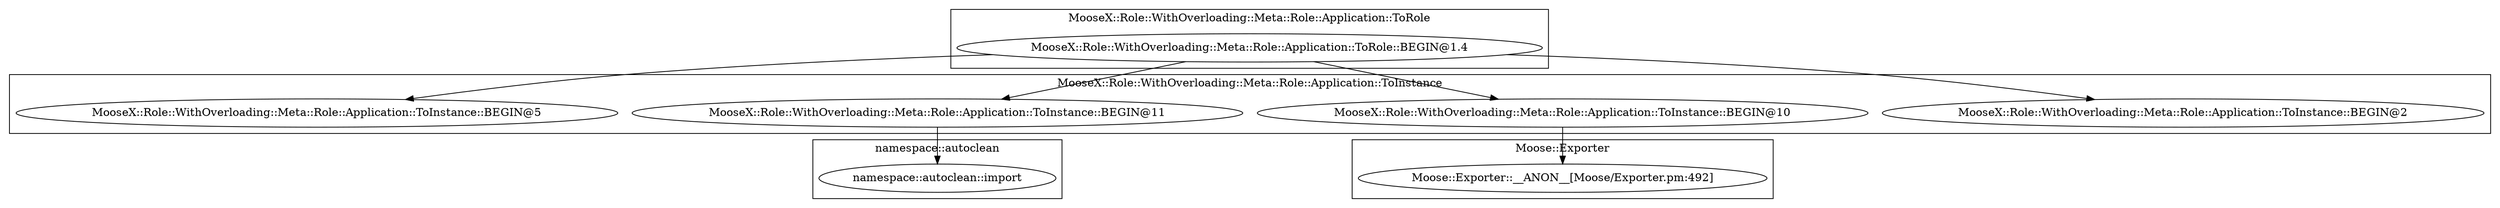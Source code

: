 digraph {
graph [overlap=false]
subgraph cluster_MooseX_Role_WithOverloading_Meta_Role_Application_ToInstance {
	label="MooseX::Role::WithOverloading::Meta::Role::Application::ToInstance";
	"MooseX::Role::WithOverloading::Meta::Role::Application::ToInstance::BEGIN@2";
	"MooseX::Role::WithOverloading::Meta::Role::Application::ToInstance::BEGIN@11";
	"MooseX::Role::WithOverloading::Meta::Role::Application::ToInstance::BEGIN@10";
	"MooseX::Role::WithOverloading::Meta::Role::Application::ToInstance::BEGIN@5";
}
subgraph cluster_Moose_Exporter {
	label="Moose::Exporter";
	"Moose::Exporter::__ANON__[Moose/Exporter.pm:492]";
}
subgraph cluster_namespace_autoclean {
	label="namespace::autoclean";
	"namespace::autoclean::import";
}
subgraph cluster_MooseX_Role_WithOverloading_Meta_Role_Application_ToRole {
	label="MooseX::Role::WithOverloading::Meta::Role::Application::ToRole";
	"MooseX::Role::WithOverloading::Meta::Role::Application::ToRole::BEGIN@1.4";
}
"MooseX::Role::WithOverloading::Meta::Role::Application::ToRole::BEGIN@1.4" -> "MooseX::Role::WithOverloading::Meta::Role::Application::ToInstance::BEGIN@2";
"MooseX::Role::WithOverloading::Meta::Role::Application::ToInstance::BEGIN@10" -> "Moose::Exporter::__ANON__[Moose/Exporter.pm:492]";
"MooseX::Role::WithOverloading::Meta::Role::Application::ToRole::BEGIN@1.4" -> "MooseX::Role::WithOverloading::Meta::Role::Application::ToInstance::BEGIN@5";
"MooseX::Role::WithOverloading::Meta::Role::Application::ToRole::BEGIN@1.4" -> "MooseX::Role::WithOverloading::Meta::Role::Application::ToInstance::BEGIN@10";
"MooseX::Role::WithOverloading::Meta::Role::Application::ToRole::BEGIN@1.4" -> "MooseX::Role::WithOverloading::Meta::Role::Application::ToInstance::BEGIN@11";
"MooseX::Role::WithOverloading::Meta::Role::Application::ToInstance::BEGIN@11" -> "namespace::autoclean::import";
}

